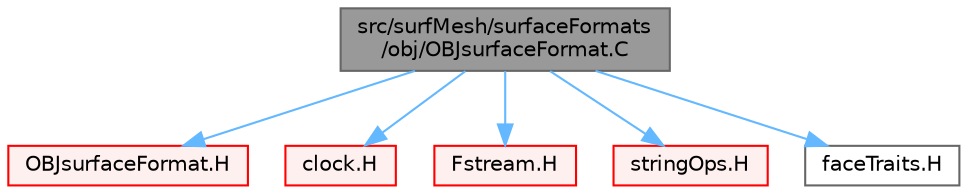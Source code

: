 digraph "src/surfMesh/surfaceFormats/obj/OBJsurfaceFormat.C"
{
 // LATEX_PDF_SIZE
  bgcolor="transparent";
  edge [fontname=Helvetica,fontsize=10,labelfontname=Helvetica,labelfontsize=10];
  node [fontname=Helvetica,fontsize=10,shape=box,height=0.2,width=0.4];
  Node1 [id="Node000001",label="src/surfMesh/surfaceFormats\l/obj/OBJsurfaceFormat.C",height=0.2,width=0.4,color="gray40", fillcolor="grey60", style="filled", fontcolor="black",tooltip=" "];
  Node1 -> Node2 [id="edge1_Node000001_Node000002",color="steelblue1",style="solid",tooltip=" "];
  Node2 [id="Node000002",label="OBJsurfaceFormat.H",height=0.2,width=0.4,color="red", fillcolor="#FFF0F0", style="filled",URL="$OBJsurfaceFormat_8H.html",tooltip=" "];
  Node1 -> Node268 [id="edge2_Node000001_Node000268",color="steelblue1",style="solid",tooltip=" "];
  Node268 [id="Node000268",label="clock.H",height=0.2,width=0.4,color="red", fillcolor="#FFF0F0", style="filled",URL="$clock_8H.html",tooltip=" "];
  Node1 -> Node270 [id="edge3_Node000001_Node000270",color="steelblue1",style="solid",tooltip=" "];
  Node270 [id="Node000270",label="Fstream.H",height=0.2,width=0.4,color="red", fillcolor="#FFF0F0", style="filled",URL="$Fstream_8H.html",tooltip=" "];
  Node1 -> Node275 [id="edge4_Node000001_Node000275",color="steelblue1",style="solid",tooltip=" "];
  Node275 [id="Node000275",label="stringOps.H",height=0.2,width=0.4,color="red", fillcolor="#FFF0F0", style="filled",URL="$stringOps_8H.html",tooltip=" "];
  Node1 -> Node279 [id="edge5_Node000001_Node000279",color="steelblue1",style="solid",tooltip=" "];
  Node279 [id="Node000279",label="faceTraits.H",height=0.2,width=0.4,color="grey40", fillcolor="white", style="filled",URL="$faceTraits_8H.html",tooltip=" "];
}

